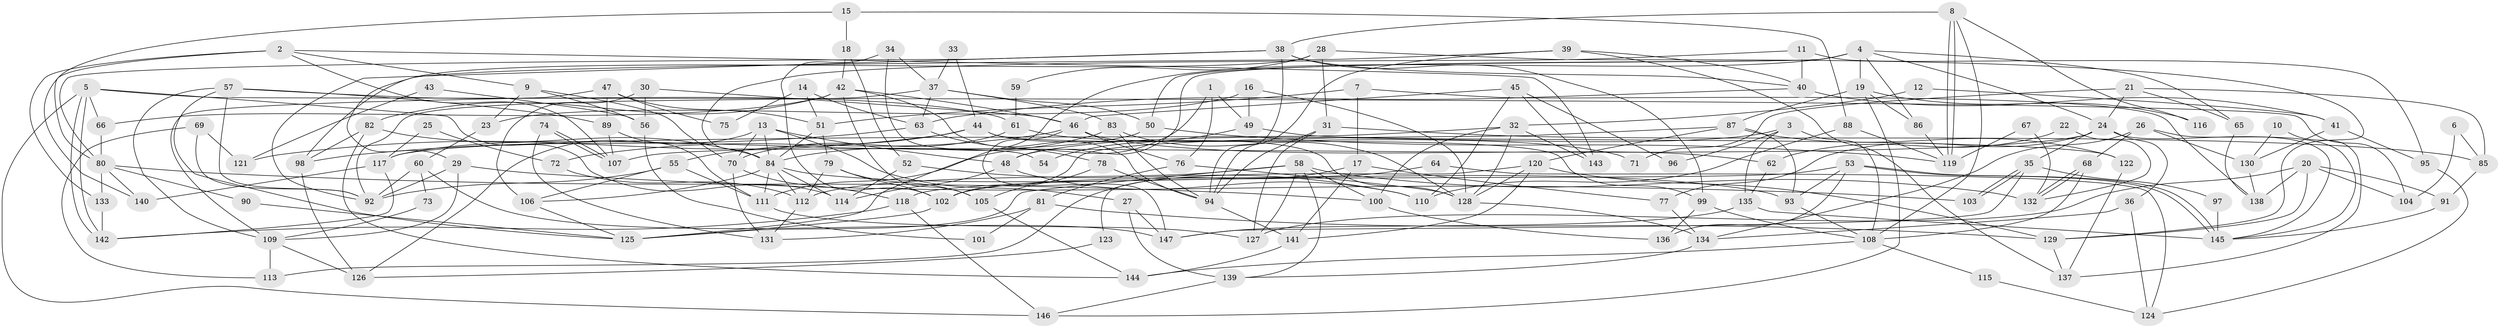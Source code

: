 // Generated by graph-tools (version 1.1) at 2025/50/03/09/25 04:50:49]
// undirected, 147 vertices, 294 edges
graph export_dot {
graph [start="1"]
  node [color=gray90,style=filled];
  1;
  2;
  3;
  4;
  5;
  6;
  7;
  8;
  9;
  10;
  11;
  12;
  13;
  14;
  15;
  16;
  17;
  18;
  19;
  20;
  21;
  22;
  23;
  24;
  25;
  26;
  27;
  28;
  29;
  30;
  31;
  32;
  33;
  34;
  35;
  36;
  37;
  38;
  39;
  40;
  41;
  42;
  43;
  44;
  45;
  46;
  47;
  48;
  49;
  50;
  51;
  52;
  53;
  54;
  55;
  56;
  57;
  58;
  59;
  60;
  61;
  62;
  63;
  64;
  65;
  66;
  67;
  68;
  69;
  70;
  71;
  72;
  73;
  74;
  75;
  76;
  77;
  78;
  79;
  80;
  81;
  82;
  83;
  84;
  85;
  86;
  87;
  88;
  89;
  90;
  91;
  92;
  93;
  94;
  95;
  96;
  97;
  98;
  99;
  100;
  101;
  102;
  103;
  104;
  105;
  106;
  107;
  108;
  109;
  110;
  111;
  112;
  113;
  114;
  115;
  116;
  117;
  118;
  119;
  120;
  121;
  122;
  123;
  124;
  125;
  126;
  127;
  128;
  129;
  130;
  131;
  132;
  133;
  134;
  135;
  136;
  137;
  138;
  139;
  140;
  141;
  142;
  143;
  144;
  145;
  146;
  147;
  1 -- 49;
  1 -- 111;
  1 -- 76;
  2 -- 140;
  2 -- 107;
  2 -- 9;
  2 -- 133;
  2 -- 143;
  3 -- 48;
  3 -- 108;
  3 -- 96;
  3 -- 135;
  4 -- 48;
  4 -- 125;
  4 -- 19;
  4 -- 24;
  4 -- 50;
  4 -- 65;
  4 -- 86;
  5 -- 146;
  5 -- 142;
  5 -- 142;
  5 -- 66;
  5 -- 104;
  5 -- 114;
  6 -- 85;
  6 -- 104;
  7 -- 17;
  7 -- 51;
  7 -- 138;
  8 -- 119;
  8 -- 119;
  8 -- 38;
  8 -- 108;
  8 -- 116;
  9 -- 70;
  9 -- 23;
  9 -- 56;
  10 -- 130;
  10 -- 137;
  11 -- 84;
  11 -- 40;
  11 -- 95;
  12 -- 41;
  12 -- 32;
  13 -- 48;
  13 -- 84;
  13 -- 27;
  13 -- 70;
  13 -- 126;
  14 -- 63;
  14 -- 51;
  14 -- 75;
  15 -- 80;
  15 -- 18;
  15 -- 88;
  16 -- 23;
  16 -- 128;
  16 -- 49;
  17 -- 77;
  17 -- 141;
  17 -- 113;
  18 -- 52;
  18 -- 42;
  19 -- 87;
  19 -- 86;
  19 -- 116;
  19 -- 146;
  20 -- 127;
  20 -- 91;
  20 -- 104;
  20 -- 129;
  20 -- 138;
  21 -- 24;
  21 -- 65;
  21 -- 71;
  21 -- 85;
  22 -- 132;
  22 -- 62;
  23 -- 60;
  24 -- 35;
  24 -- 36;
  24 -- 77;
  24 -- 107;
  24 -- 145;
  25 -- 72;
  25 -- 117;
  26 -- 68;
  26 -- 145;
  26 -- 130;
  26 -- 134;
  27 -- 139;
  27 -- 147;
  28 -- 129;
  28 -- 29;
  28 -- 31;
  28 -- 59;
  29 -- 92;
  29 -- 109;
  29 -- 103;
  30 -- 46;
  30 -- 106;
  30 -- 56;
  31 -- 94;
  31 -- 85;
  31 -- 127;
  32 -- 100;
  32 -- 128;
  32 -- 117;
  32 -- 143;
  33 -- 37;
  33 -- 44;
  34 -- 102;
  34 -- 37;
  34 -- 54;
  35 -- 147;
  35 -- 103;
  35 -- 103;
  35 -- 97;
  36 -- 134;
  36 -- 124;
  37 -- 50;
  37 -- 83;
  37 -- 63;
  37 -- 92;
  38 -- 94;
  38 -- 40;
  38 -- 80;
  38 -- 92;
  38 -- 99;
  39 -- 98;
  39 -- 94;
  39 -- 40;
  39 -- 137;
  40 -- 63;
  40 -- 41;
  41 -- 130;
  41 -- 95;
  42 -- 105;
  42 -- 66;
  42 -- 46;
  42 -- 82;
  42 -- 94;
  43 -- 121;
  43 -- 56;
  44 -- 99;
  44 -- 128;
  44 -- 55;
  44 -- 121;
  45 -- 46;
  45 -- 143;
  45 -- 96;
  45 -- 110;
  46 -- 147;
  46 -- 62;
  46 -- 72;
  46 -- 76;
  47 -- 89;
  47 -- 51;
  47 -- 75;
  47 -- 109;
  48 -- 114;
  48 -- 110;
  49 -- 122;
  49 -- 54;
  50 -- 119;
  50 -- 117;
  51 -- 79;
  51 -- 84;
  52 -- 110;
  52 -- 114;
  53 -- 136;
  53 -- 145;
  53 -- 145;
  53 -- 93;
  53 -- 118;
  55 -- 92;
  55 -- 106;
  55 -- 111;
  56 -- 101;
  57 -- 125;
  57 -- 92;
  57 -- 61;
  57 -- 89;
  57 -- 109;
  58 -- 139;
  58 -- 127;
  58 -- 100;
  58 -- 112;
  58 -- 125;
  58 -- 132;
  59 -- 61;
  60 -- 92;
  60 -- 147;
  60 -- 73;
  61 -- 70;
  61 -- 71;
  62 -- 135;
  63 -- 98;
  63 -- 78;
  64 -- 102;
  64 -- 124;
  65 -- 138;
  66 -- 80;
  67 -- 119;
  67 -- 132;
  68 -- 132;
  68 -- 132;
  68 -- 108;
  69 -- 113;
  69 -- 92;
  69 -- 121;
  70 -- 118;
  70 -- 131;
  72 -- 112;
  73 -- 109;
  74 -- 131;
  74 -- 107;
  74 -- 107;
  76 -- 81;
  76 -- 128;
  77 -- 134;
  78 -- 94;
  78 -- 105;
  79 -- 112;
  79 -- 102;
  79 -- 105;
  80 -- 133;
  80 -- 90;
  80 -- 100;
  80 -- 140;
  81 -- 131;
  81 -- 101;
  81 -- 129;
  82 -- 84;
  82 -- 98;
  82 -- 144;
  83 -- 84;
  83 -- 94;
  83 -- 128;
  84 -- 93;
  84 -- 111;
  84 -- 106;
  84 -- 112;
  84 -- 114;
  85 -- 91;
  86 -- 119;
  87 -- 120;
  87 -- 93;
  87 -- 102;
  87 -- 122;
  88 -- 119;
  88 -- 110;
  89 -- 107;
  89 -- 111;
  90 -- 125;
  91 -- 145;
  93 -- 108;
  94 -- 141;
  95 -- 124;
  97 -- 145;
  98 -- 126;
  99 -- 108;
  99 -- 136;
  100 -- 136;
  102 -- 125;
  105 -- 144;
  106 -- 125;
  108 -- 144;
  108 -- 115;
  109 -- 113;
  109 -- 126;
  111 -- 127;
  112 -- 131;
  115 -- 124;
  117 -- 140;
  117 -- 142;
  118 -- 142;
  118 -- 146;
  120 -- 129;
  120 -- 128;
  120 -- 123;
  120 -- 141;
  122 -- 137;
  123 -- 126;
  128 -- 134;
  129 -- 137;
  130 -- 138;
  133 -- 142;
  134 -- 139;
  135 -- 145;
  135 -- 147;
  139 -- 146;
  141 -- 144;
}

